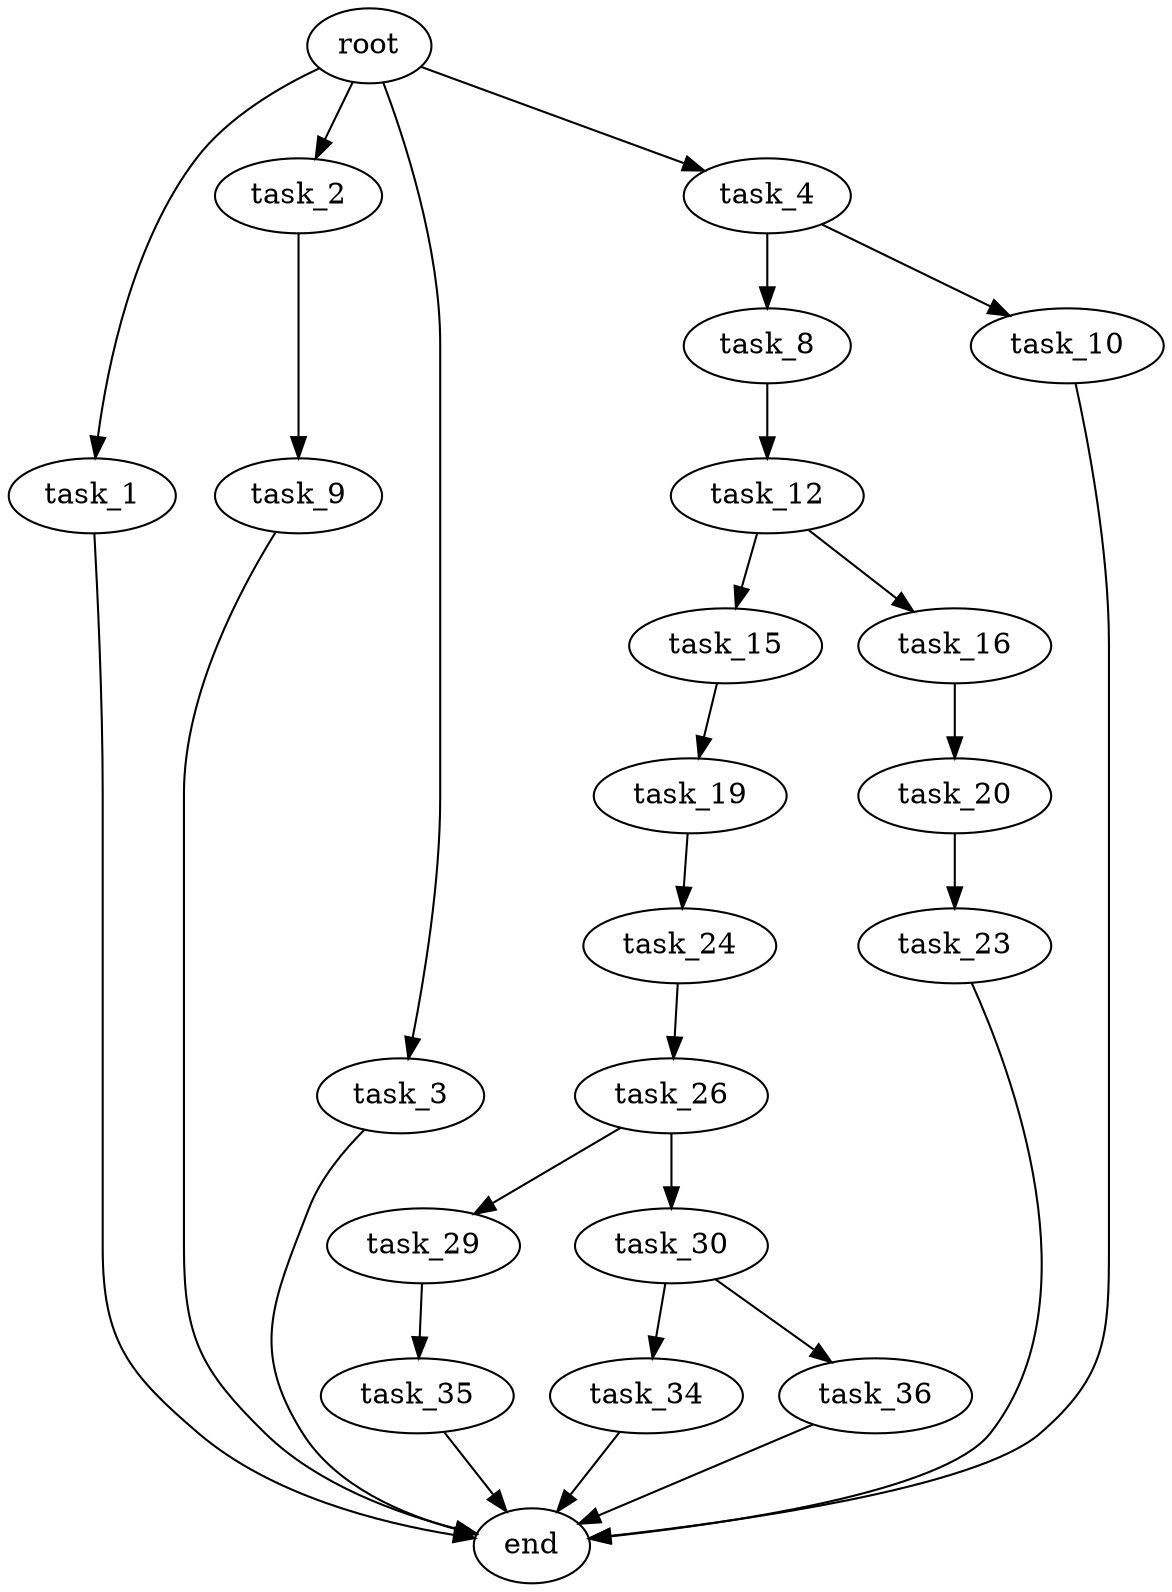 digraph G {
  root [size="0.000000"];
  task_1 [size="2833697704.000000"];
  task_2 [size="14798607589.000000"];
  task_3 [size="12395302783.000000"];
  task_4 [size="391206206244.000000"];
  task_8 [size="130127537751.000000"];
  task_9 [size="834466763.000000"];
  task_10 [size="33610049104.000000"];
  task_12 [size="490581813331.000000"];
  task_15 [size="42646134901.000000"];
  task_16 [size="36976754974.000000"];
  task_19 [size="8589934592.000000"];
  task_20 [size="640465446985.000000"];
  task_23 [size="8589934592.000000"];
  task_24 [size="34169130625.000000"];
  task_26 [size="782757789696.000000"];
  task_29 [size="231928233984.000000"];
  task_30 [size="782757789696.000000"];
  task_34 [size="1013426466636.000000"];
  task_35 [size="197444166979.000000"];
  task_36 [size="19572791384.000000"];
  end [size="0.000000"];

  root -> task_1 [size="1.000000"];
  root -> task_2 [size="1.000000"];
  root -> task_3 [size="1.000000"];
  root -> task_4 [size="1.000000"];
  task_1 -> end [size="1.000000"];
  task_2 -> task_9 [size="301989888.000000"];
  task_3 -> end [size="1.000000"];
  task_4 -> task_8 [size="411041792.000000"];
  task_4 -> task_10 [size="411041792.000000"];
  task_8 -> task_12 [size="209715200.000000"];
  task_9 -> end [size="1.000000"];
  task_10 -> end [size="1.000000"];
  task_12 -> task_15 [size="679477248.000000"];
  task_12 -> task_16 [size="679477248.000000"];
  task_15 -> task_19 [size="838860800.000000"];
  task_16 -> task_20 [size="33554432.000000"];
  task_19 -> task_24 [size="33554432.000000"];
  task_20 -> task_23 [size="411041792.000000"];
  task_23 -> end [size="1.000000"];
  task_24 -> task_26 [size="536870912.000000"];
  task_26 -> task_29 [size="679477248.000000"];
  task_26 -> task_30 [size="679477248.000000"];
  task_29 -> task_35 [size="301989888.000000"];
  task_30 -> task_34 [size="679477248.000000"];
  task_30 -> task_36 [size="679477248.000000"];
  task_34 -> end [size="1.000000"];
  task_35 -> end [size="1.000000"];
  task_36 -> end [size="1.000000"];
}
